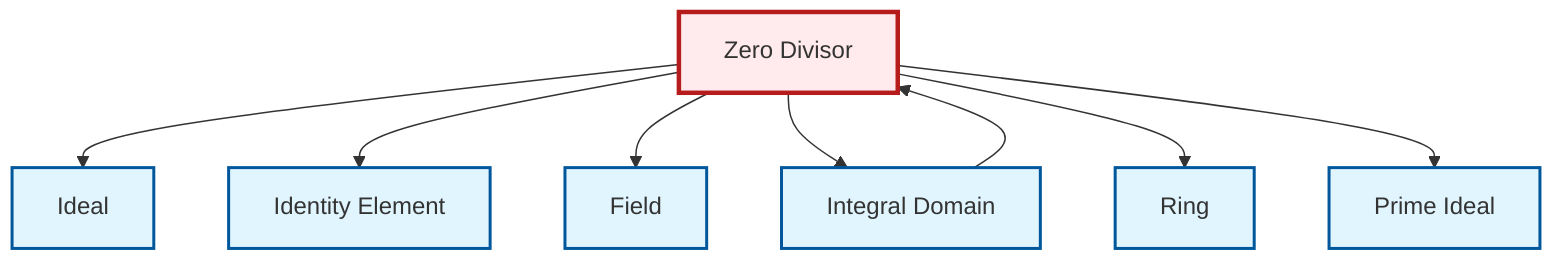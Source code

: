 graph TD
    classDef definition fill:#e1f5fe,stroke:#01579b,stroke-width:2px
    classDef theorem fill:#f3e5f5,stroke:#4a148c,stroke-width:2px
    classDef axiom fill:#fff3e0,stroke:#e65100,stroke-width:2px
    classDef example fill:#e8f5e9,stroke:#1b5e20,stroke-width:2px
    classDef current fill:#ffebee,stroke:#b71c1c,stroke-width:3px
    def-zero-divisor["Zero Divisor"]:::definition
    def-ring["Ring"]:::definition
    def-field["Field"]:::definition
    def-ideal["Ideal"]:::definition
    def-prime-ideal["Prime Ideal"]:::definition
    def-integral-domain["Integral Domain"]:::definition
    def-identity-element["Identity Element"]:::definition
    def-zero-divisor --> def-ideal
    def-zero-divisor --> def-identity-element
    def-integral-domain --> def-zero-divisor
    def-zero-divisor --> def-field
    def-zero-divisor --> def-integral-domain
    def-zero-divisor --> def-ring
    def-zero-divisor --> def-prime-ideal
    class def-zero-divisor current
